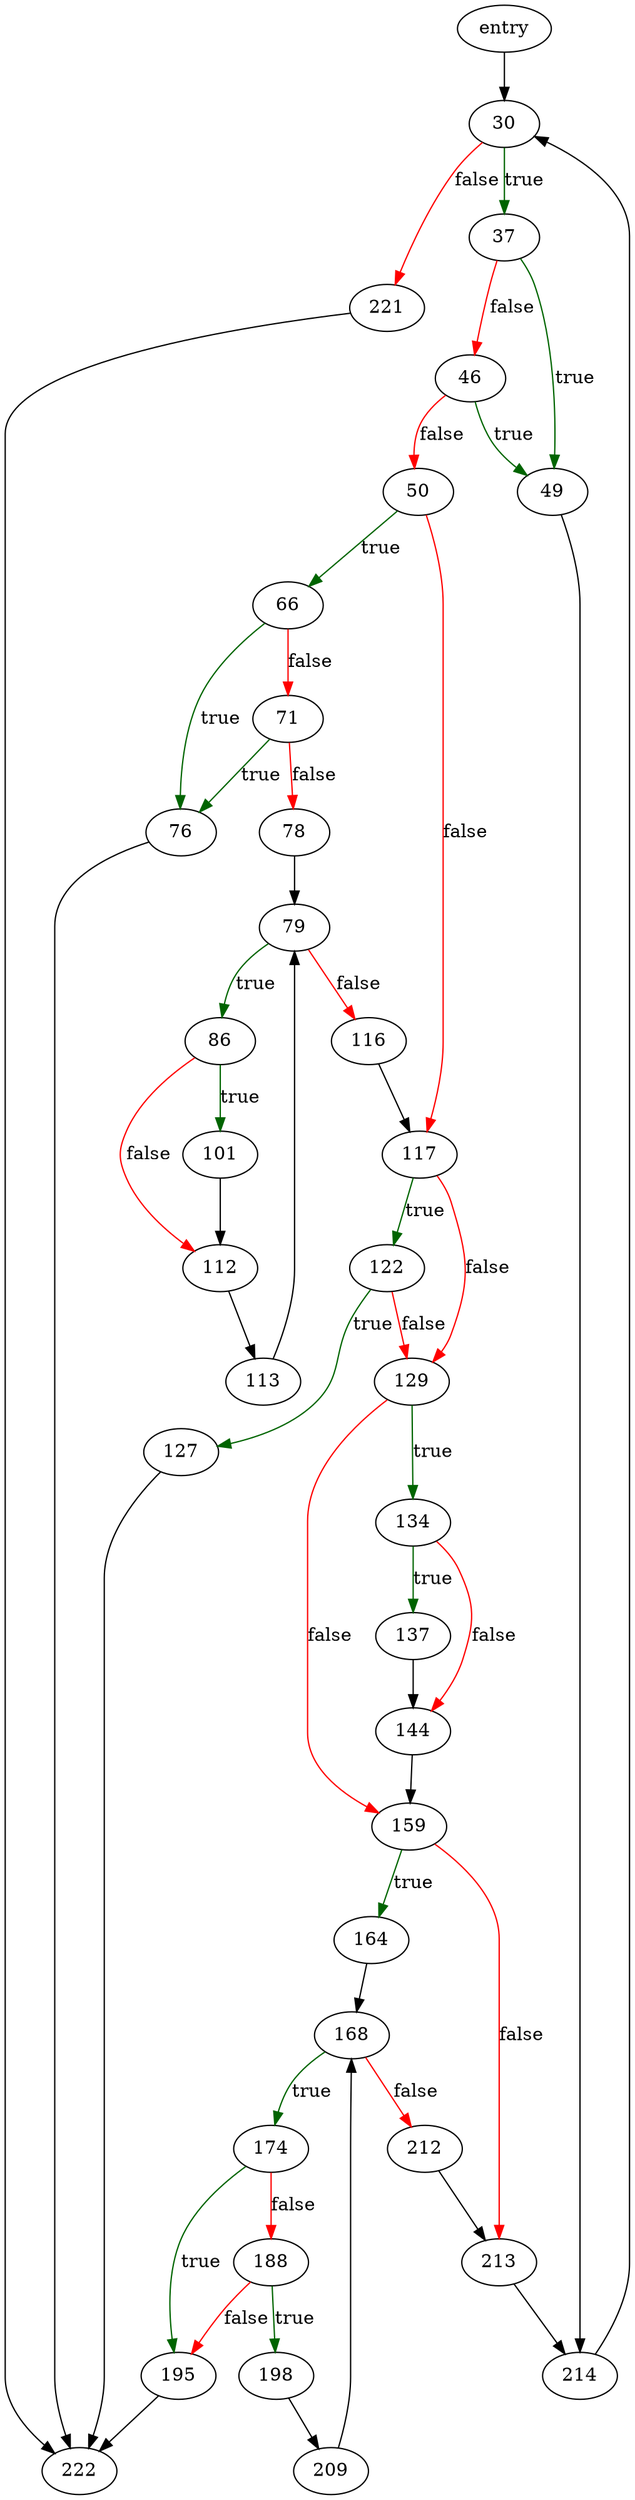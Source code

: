 digraph "sqliteProcessJoin" {
	// Node definitions.
	2 [label=entry];
	30;
	37;
	46;
	49;
	50;
	66;
	71;
	76;
	78;
	79;
	86;
	101;
	112;
	113;
	116;
	117;
	122;
	127;
	129;
	134;
	137;
	144;
	159;
	164;
	168;
	174;
	188;
	195;
	198;
	209;
	212;
	213;
	214;
	221;
	222;

	// Edge definitions.
	2 -> 30;
	30 -> 37 [
		color=darkgreen
		label=true
	];
	30 -> 221 [
		color=red
		label=false
	];
	37 -> 46 [
		color=red
		label=false
	];
	37 -> 49 [
		color=darkgreen
		label=true
	];
	46 -> 49 [
		color=darkgreen
		label=true
	];
	46 -> 50 [
		color=red
		label=false
	];
	49 -> 214;
	50 -> 66 [
		color=darkgreen
		label=true
	];
	50 -> 117 [
		color=red
		label=false
	];
	66 -> 71 [
		color=red
		label=false
	];
	66 -> 76 [
		color=darkgreen
		label=true
	];
	71 -> 76 [
		color=darkgreen
		label=true
	];
	71 -> 78 [
		color=red
		label=false
	];
	76 -> 222;
	78 -> 79;
	79 -> 86 [
		color=darkgreen
		label=true
	];
	79 -> 116 [
		color=red
		label=false
	];
	86 -> 101 [
		color=darkgreen
		label=true
	];
	86 -> 112 [
		color=red
		label=false
	];
	101 -> 112;
	112 -> 113;
	113 -> 79;
	116 -> 117;
	117 -> 122 [
		color=darkgreen
		label=true
	];
	117 -> 129 [
		color=red
		label=false
	];
	122 -> 127 [
		color=darkgreen
		label=true
	];
	122 -> 129 [
		color=red
		label=false
	];
	127 -> 222;
	129 -> 134 [
		color=darkgreen
		label=true
	];
	129 -> 159 [
		color=red
		label=false
	];
	134 -> 137 [
		color=darkgreen
		label=true
	];
	134 -> 144 [
		color=red
		label=false
	];
	137 -> 144;
	144 -> 159;
	159 -> 164 [
		color=darkgreen
		label=true
	];
	159 -> 213 [
		color=red
		label=false
	];
	164 -> 168;
	168 -> 174 [
		color=darkgreen
		label=true
	];
	168 -> 212 [
		color=red
		label=false
	];
	174 -> 188 [
		color=red
		label=false
	];
	174 -> 195 [
		color=darkgreen
		label=true
	];
	188 -> 195 [
		color=red
		label=false
	];
	188 -> 198 [
		color=darkgreen
		label=true
	];
	195 -> 222;
	198 -> 209;
	209 -> 168;
	212 -> 213;
	213 -> 214;
	214 -> 30;
	221 -> 222;
}